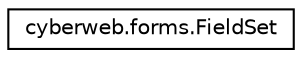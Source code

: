 digraph G
{
  edge [fontname="Helvetica",fontsize="10",labelfontname="Helvetica",labelfontsize="10"];
  node [fontname="Helvetica",fontsize="10",shape=record];
  rankdir="LR";
  Node1 [label="cyberweb.forms.FieldSet",height=0.2,width=0.4,color="black", fillcolor="white", style="filled",URL="$classcyberweb_1_1forms_1_1_field_set.html"];
}
